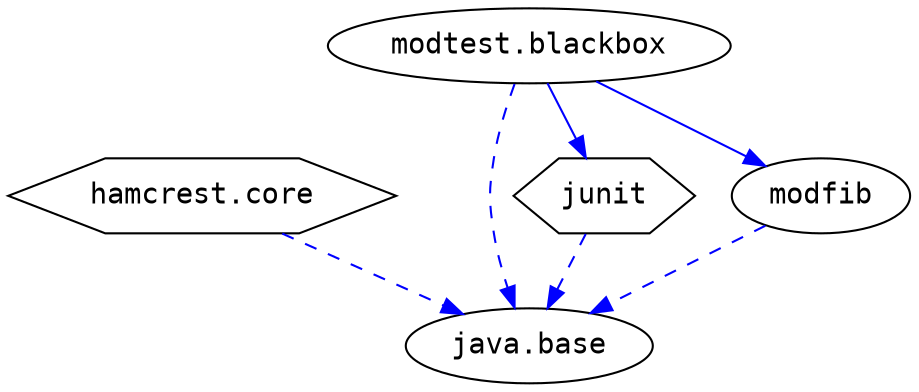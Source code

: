 # Created by depvis.JigsawDepVisualizer on Sun Nov 20 16:42:37 CET 2016
digraph Java9_Dependency_Visualizer {
hamcrest_core[fontname="Consolas",shape="hexagon",label="hamcrest.core"];
java_base[fontname="Consolas",shape="ellipse",label="java.base"];
junit[fontname="Consolas",shape="hexagon",label="junit"];
modtest_blackbox[fontname="Consolas",shape="ellipse",label="modtest.blackbox"];
modfib[fontname="Consolas",shape="ellipse",label="modfib"];
hamcrest_core -> java_base[color="#0000ff",fontname="Consolas",fontcolor="#0000ff",style="dashed",weight="16"]
junit -> java_base[color="#0000ff",fontname="Consolas",fontcolor="#0000ff",style="dashed",weight="16"]
modtest_blackbox -> modfib[color="#0000ff",fontname="Consolas",fontcolor="#0000ff",weight="8"]
modtest_blackbox -> junit[color="#0000ff",fontname="Consolas",fontcolor="#0000ff",weight="8"]
modtest_blackbox -> java_base[color="#0000ff",fontname="Consolas",fontcolor="#0000ff",style="dashed",weight="16"]
modfib -> java_base[color="#0000ff",fontname="Consolas",fontcolor="#0000ff",style="dashed",weight="16"]
}
